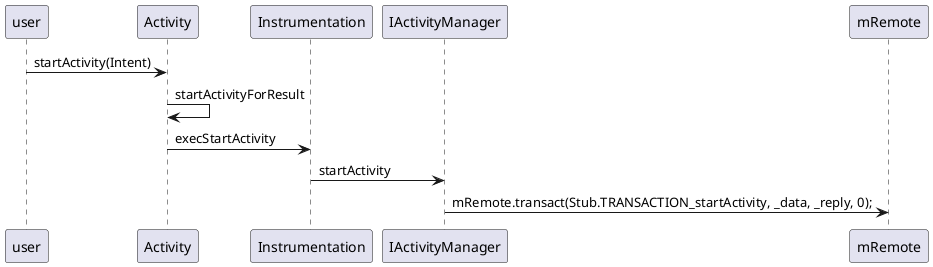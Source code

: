 @startuml
/'Alice -> Bob: Authentication Request
Bob --> Alice: Authentication Response

Alice -> Bob: Another authentication Request
Alice <-- Bob: another authentication Response'/

user ->  Activity:  startActivity(Intent)
Activity -> Activity : startActivityForResult
Activity -> Instrumentation: execStartActivity
Instrumentation -> IActivityManager:startActivity
IActivityManager->mRemote:mRemote.transact(Stub.TRANSACTION_startActivity, _data, _reply, 0);
@enduml